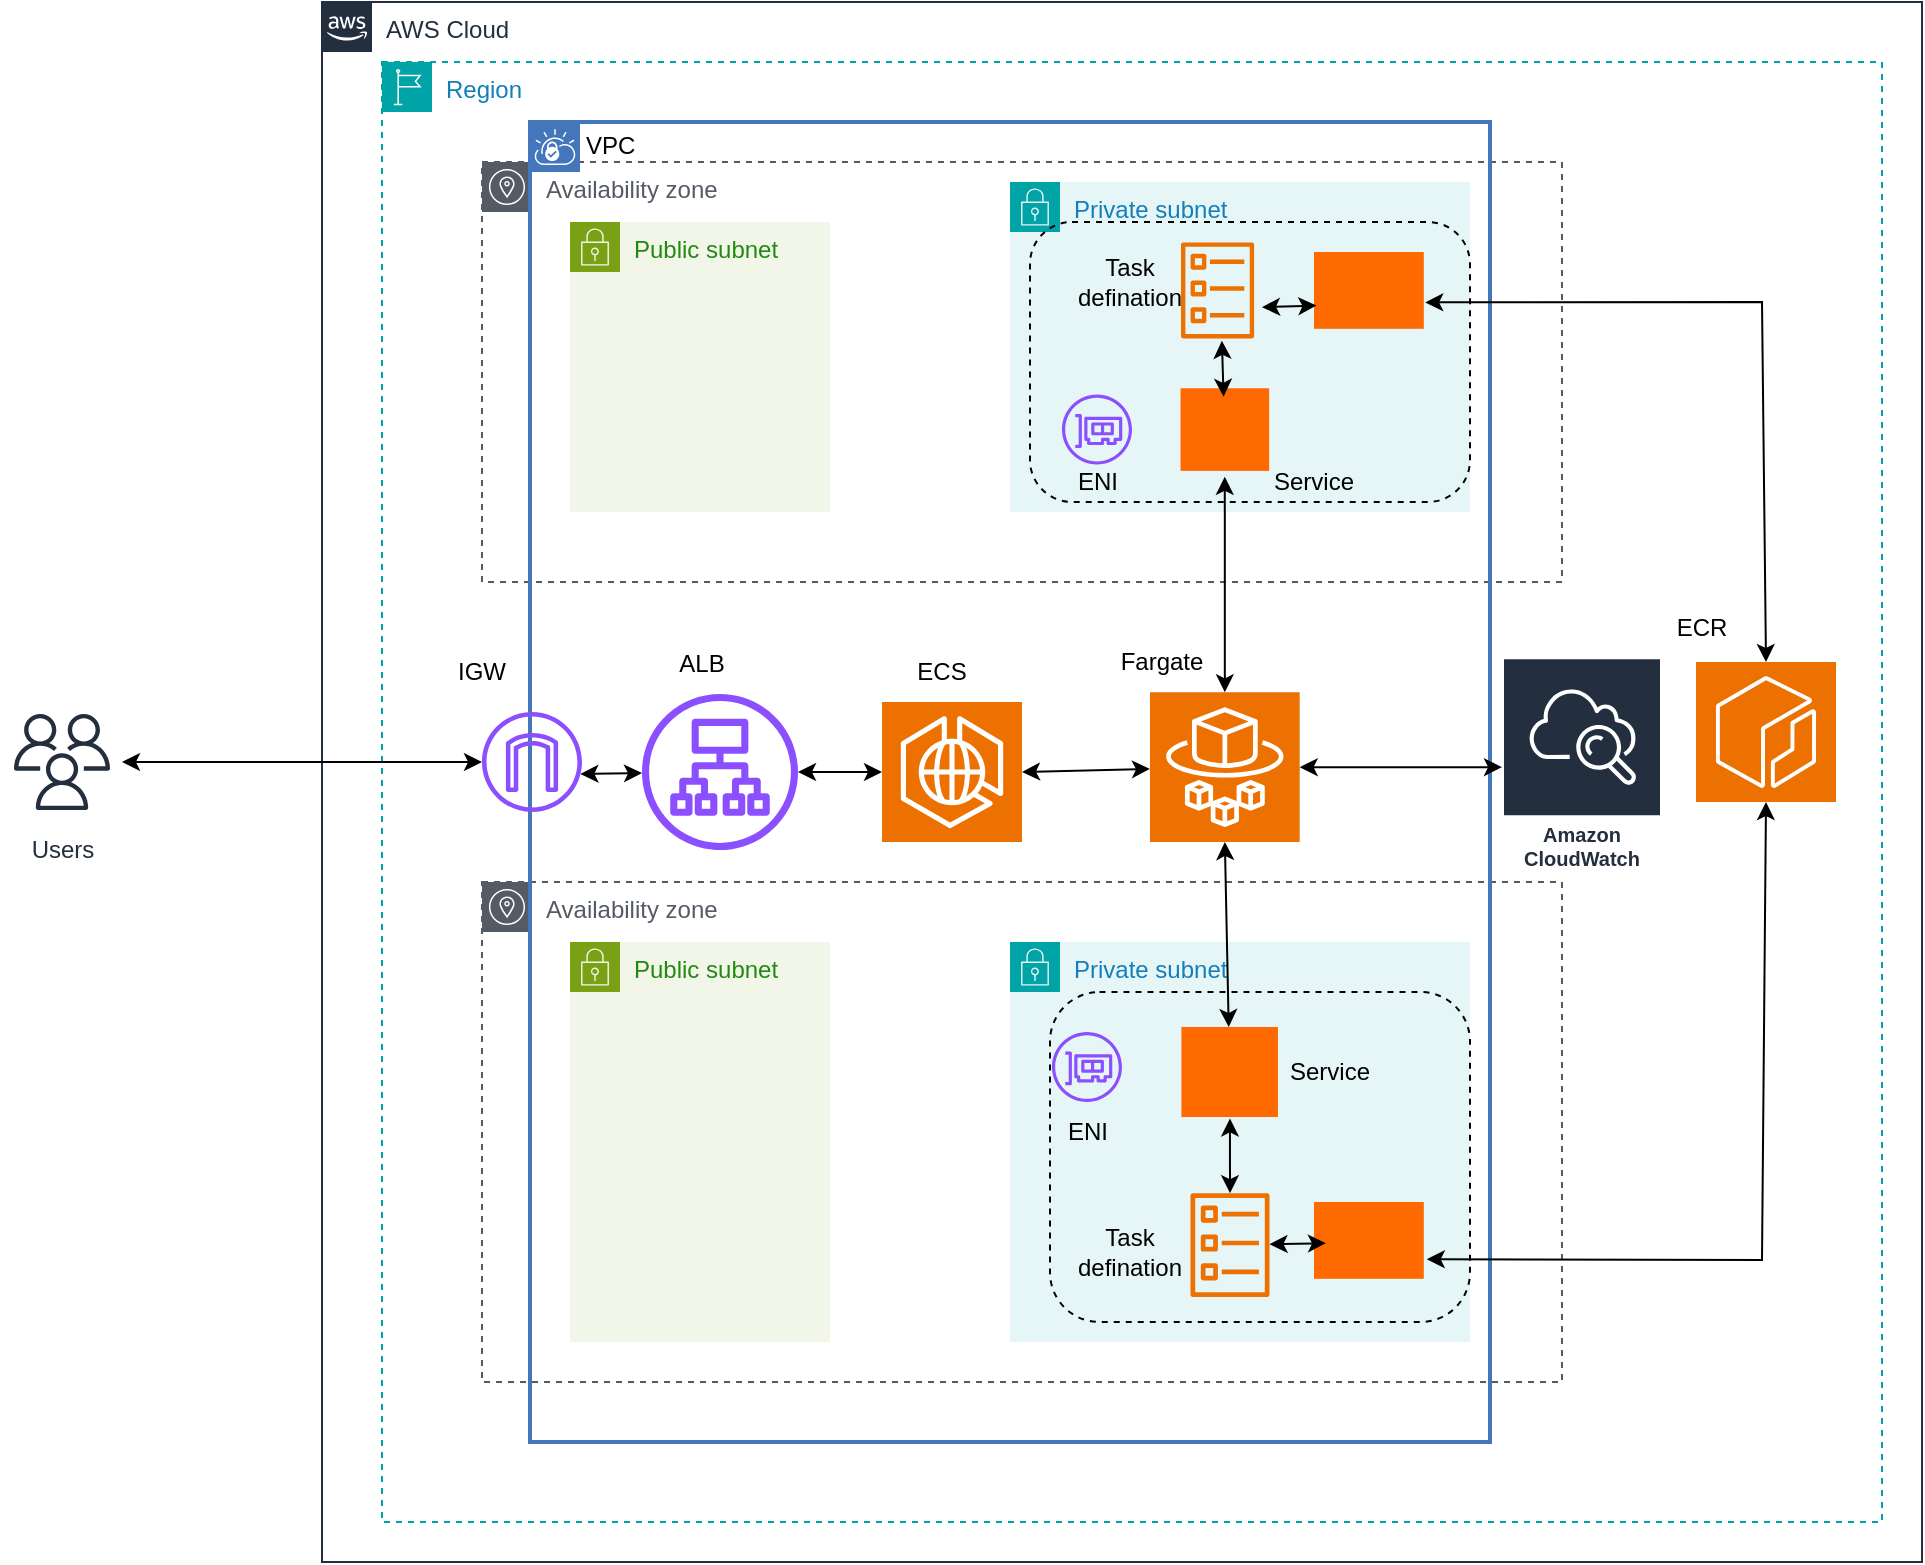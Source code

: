 <mxfile version="27.1.4">
  <diagram name="Page-1" id="Gt4rSvkoXAIowSFsf2So">
    <mxGraphModel dx="1816" dy="601" grid="1" gridSize="10" guides="1" tooltips="1" connect="1" arrows="1" fold="1" page="1" pageScale="1" pageWidth="827" pageHeight="1169" math="0" shadow="0">
      <root>
        <mxCell id="0" />
        <mxCell id="1" parent="0" />
        <mxCell id="jWPJw3Bh9C0VqqPIEeDd-1" value="AWS Cloud" style="points=[[0,0],[0.25,0],[0.5,0],[0.75,0],[1,0],[1,0.25],[1,0.5],[1,0.75],[1,1],[0.75,1],[0.5,1],[0.25,1],[0,1],[0,0.75],[0,0.5],[0,0.25]];outlineConnect=0;gradientColor=none;html=1;whiteSpace=wrap;fontSize=12;fontStyle=0;container=1;pointerEvents=0;collapsible=0;recursiveResize=0;shape=mxgraph.aws4.group;grIcon=mxgraph.aws4.group_aws_cloud_alt;strokeColor=#232F3E;fillColor=none;verticalAlign=top;align=left;spacingLeft=30;fontColor=#232F3E;dashed=0;" parent="1" vertex="1">
          <mxGeometry x="70" y="90" width="800" height="780" as="geometry" />
        </mxCell>
        <mxCell id="jWPJw3Bh9C0VqqPIEeDd-2" value="Region" style="points=[[0,0],[0.25,0],[0.5,0],[0.75,0],[1,0],[1,0.25],[1,0.5],[1,0.75],[1,1],[0.75,1],[0.5,1],[0.25,1],[0,1],[0,0.75],[0,0.5],[0,0.25]];outlineConnect=0;gradientColor=none;html=1;whiteSpace=wrap;fontSize=12;fontStyle=0;container=1;pointerEvents=0;collapsible=0;recursiveResize=0;shape=mxgraph.aws4.group;grIcon=mxgraph.aws4.group_region;strokeColor=#00A4A6;fillColor=none;verticalAlign=top;align=left;spacingLeft=30;fontColor=#147EBA;dashed=1;" parent="1" vertex="1">
          <mxGeometry x="100" y="120" width="750" height="730" as="geometry" />
        </mxCell>
        <mxCell id="jWPJw3Bh9C0VqqPIEeDd-3" value="Availability zone" style="sketch=0;outlineConnect=0;gradientColor=none;html=1;whiteSpace=wrap;fontSize=12;fontStyle=0;shape=mxgraph.aws4.group;grIcon=mxgraph.aws4.group_availability_zone;strokeColor=#545B64;fillColor=none;verticalAlign=top;align=left;spacingLeft=30;fontColor=#545B64;dashed=1;" parent="jWPJw3Bh9C0VqqPIEeDd-2" vertex="1">
          <mxGeometry x="50" y="50" width="540" height="210" as="geometry" />
        </mxCell>
        <mxCell id="jWPJw3Bh9C0VqqPIEeDd-4" value="Availability zone" style="sketch=0;outlineConnect=0;gradientColor=none;html=1;whiteSpace=wrap;fontSize=12;fontStyle=0;shape=mxgraph.aws4.group;grIcon=mxgraph.aws4.group_availability_zone;strokeColor=#545B64;fillColor=none;verticalAlign=top;align=left;spacingLeft=30;fontColor=#545B64;dashed=1;" parent="jWPJw3Bh9C0VqqPIEeDd-2" vertex="1">
          <mxGeometry x="50" y="410" width="540" height="250" as="geometry" />
        </mxCell>
        <mxCell id="3c9Dz0hG7qSsmAkLmXXz-1" value="VPC" style="shape=mxgraph.ibm.box;prType=vpc;fontStyle=0;verticalAlign=top;align=left;spacingLeft=32;spacingTop=4;fillColor=none;rounded=0;whiteSpace=wrap;html=1;strokeColor=#4376BB;strokeWidth=2;dashed=0;container=1;spacing=-4;collapsible=0;expand=0;recursiveResize=0;" vertex="1" parent="jWPJw3Bh9C0VqqPIEeDd-2">
          <mxGeometry x="74" y="30" width="480" height="660" as="geometry" />
        </mxCell>
        <mxCell id="3c9Dz0hG7qSsmAkLmXXz-2" value="Public subnet" style="points=[[0,0],[0.25,0],[0.5,0],[0.75,0],[1,0],[1,0.25],[1,0.5],[1,0.75],[1,1],[0.75,1],[0.5,1],[0.25,1],[0,1],[0,0.75],[0,0.5],[0,0.25]];outlineConnect=0;gradientColor=none;html=1;whiteSpace=wrap;fontSize=12;fontStyle=0;container=1;pointerEvents=0;collapsible=0;recursiveResize=0;shape=mxgraph.aws4.group;grIcon=mxgraph.aws4.group_security_group;grStroke=0;strokeColor=#7AA116;fillColor=#F2F6E8;verticalAlign=top;align=left;spacingLeft=30;fontColor=#248814;dashed=0;" vertex="1" parent="3c9Dz0hG7qSsmAkLmXXz-1">
          <mxGeometry x="20" y="50" width="130" height="145" as="geometry" />
        </mxCell>
        <mxCell id="3c9Dz0hG7qSsmAkLmXXz-3" value="Public subnet" style="points=[[0,0],[0.25,0],[0.5,0],[0.75,0],[1,0],[1,0.25],[1,0.5],[1,0.75],[1,1],[0.75,1],[0.5,1],[0.25,1],[0,1],[0,0.75],[0,0.5],[0,0.25]];outlineConnect=0;gradientColor=none;html=1;whiteSpace=wrap;fontSize=12;fontStyle=0;container=1;pointerEvents=0;collapsible=0;recursiveResize=0;shape=mxgraph.aws4.group;grIcon=mxgraph.aws4.group_security_group;grStroke=0;strokeColor=#7AA116;fillColor=#F2F6E8;verticalAlign=top;align=left;spacingLeft=30;fontColor=#248814;dashed=0;" vertex="1" parent="3c9Dz0hG7qSsmAkLmXXz-1">
          <mxGeometry x="20" y="410" width="130" height="200" as="geometry" />
        </mxCell>
        <mxCell id="3c9Dz0hG7qSsmAkLmXXz-4" value="Private subnet" style="points=[[0,0],[0.25,0],[0.5,0],[0.75,0],[1,0],[1,0.25],[1,0.5],[1,0.75],[1,1],[0.75,1],[0.5,1],[0.25,1],[0,1],[0,0.75],[0,0.5],[0,0.25]];outlineConnect=0;gradientColor=none;html=1;whiteSpace=wrap;fontSize=12;fontStyle=0;container=1;pointerEvents=0;collapsible=0;recursiveResize=0;shape=mxgraph.aws4.group;grIcon=mxgraph.aws4.group_security_group;grStroke=0;strokeColor=#00A4A6;fillColor=#E6F6F7;verticalAlign=top;align=left;spacingLeft=30;fontColor=#147EBA;dashed=0;" vertex="1" parent="3c9Dz0hG7qSsmAkLmXXz-1">
          <mxGeometry x="240" y="30" width="230" height="165" as="geometry" />
        </mxCell>
        <mxCell id="3c9Dz0hG7qSsmAkLmXXz-10" value="" style="points=[];aspect=fixed;html=1;align=center;shadow=0;dashed=0;fillColor=#FF6A00;strokeColor=none;shape=mxgraph.alibaba_cloud.ecs_elastic_compute_service;" vertex="1" parent="3c9Dz0hG7qSsmAkLmXXz-4">
          <mxGeometry x="85.28" y="103.14" width="44.3" height="41.29" as="geometry" />
        </mxCell>
        <mxCell id="3c9Dz0hG7qSsmAkLmXXz-5" value="Private subnet" style="points=[[0,0],[0.25,0],[0.5,0],[0.75,0],[1,0],[1,0.25],[1,0.5],[1,0.75],[1,1],[0.75,1],[0.5,1],[0.25,1],[0,1],[0,0.75],[0,0.5],[0,0.25]];outlineConnect=0;gradientColor=none;html=1;whiteSpace=wrap;fontSize=12;fontStyle=0;container=1;pointerEvents=0;collapsible=0;recursiveResize=0;shape=mxgraph.aws4.group;grIcon=mxgraph.aws4.group_security_group;grStroke=0;strokeColor=#00A4A6;fillColor=#E6F6F7;verticalAlign=top;align=left;spacingLeft=30;fontColor=#147EBA;dashed=0;" vertex="1" parent="3c9Dz0hG7qSsmAkLmXXz-1">
          <mxGeometry x="240" y="410" width="230" height="200" as="geometry" />
        </mxCell>
        <mxCell id="3c9Dz0hG7qSsmAkLmXXz-13" value="" style="points=[];aspect=fixed;html=1;align=center;shadow=0;dashed=0;fillColor=#FF6A00;strokeColor=none;shape=mxgraph.alibaba_cloud.eci_elastic_container_instance;" vertex="1" parent="3c9Dz0hG7qSsmAkLmXXz-5">
          <mxGeometry x="152" y="130" width="54.9" height="38.4" as="geometry" />
        </mxCell>
        <mxCell id="3c9Dz0hG7qSsmAkLmXXz-46" value="ENI" style="text;html=1;align=center;verticalAlign=middle;whiteSpace=wrap;rounded=0;" vertex="1" parent="3c9Dz0hG7qSsmAkLmXXz-5">
          <mxGeometry x="8.5" y="80" width="60" height="30" as="geometry" />
        </mxCell>
        <mxCell id="3c9Dz0hG7qSsmAkLmXXz-6" value="" style="sketch=0;points=[[0,0,0],[0.25,0,0],[0.5,0,0],[0.75,0,0],[1,0,0],[0,1,0],[0.25,1,0],[0.5,1,0],[0.75,1,0],[1,1,0],[0,0.25,0],[0,0.5,0],[0,0.75,0],[1,0.25,0],[1,0.5,0],[1,0.75,0]];outlineConnect=0;fontColor=#232F3E;fillColor=#ED7100;strokeColor=#ffffff;dashed=0;verticalLabelPosition=bottom;verticalAlign=top;align=center;html=1;fontSize=12;fontStyle=0;aspect=fixed;shape=mxgraph.aws4.resourceIcon;resIcon=mxgraph.aws4.ecs_anywhere;" vertex="1" parent="3c9Dz0hG7qSsmAkLmXXz-1">
          <mxGeometry x="176" y="290" width="70" height="70" as="geometry" />
        </mxCell>
        <mxCell id="3c9Dz0hG7qSsmAkLmXXz-7" value="" style="sketch=0;points=[[0,0,0],[0.25,0,0],[0.5,0,0],[0.75,0,0],[1,0,0],[0,1,0],[0.25,1,0],[0.5,1,0],[0.75,1,0],[1,1,0],[0,0.25,0],[0,0.5,0],[0,0.75,0],[1,0.25,0],[1,0.5,0],[1,0.75,0]];outlineConnect=0;fontColor=#232F3E;fillColor=#ED7100;strokeColor=#ffffff;dashed=0;verticalLabelPosition=bottom;verticalAlign=top;align=center;html=1;fontSize=12;fontStyle=0;aspect=fixed;shape=mxgraph.aws4.resourceIcon;resIcon=mxgraph.aws4.fargate;" vertex="1" parent="3c9Dz0hG7qSsmAkLmXXz-1">
          <mxGeometry x="310" y="285.15" width="74.85" height="74.85" as="geometry" />
        </mxCell>
        <mxCell id="3c9Dz0hG7qSsmAkLmXXz-9" value="" style="sketch=0;outlineConnect=0;fontColor=#232F3E;gradientColor=none;fillColor=#8C4FFF;strokeColor=none;dashed=0;verticalLabelPosition=bottom;verticalAlign=top;align=center;html=1;fontSize=12;fontStyle=0;aspect=fixed;pointerEvents=1;shape=mxgraph.aws4.application_load_balancer;" vertex="1" parent="3c9Dz0hG7qSsmAkLmXXz-1">
          <mxGeometry x="56" y="286" width="78" height="78" as="geometry" />
        </mxCell>
        <mxCell id="3c9Dz0hG7qSsmAkLmXXz-12" value="" style="points=[];aspect=fixed;html=1;align=center;shadow=0;dashed=0;fillColor=#FF6A00;strokeColor=none;shape=mxgraph.alibaba_cloud.eci_elastic_container_instance;" vertex="1" parent="3c9Dz0hG7qSsmAkLmXXz-1">
          <mxGeometry x="392" y="65" width="54.9" height="38.4" as="geometry" />
        </mxCell>
        <mxCell id="3c9Dz0hG7qSsmAkLmXXz-17" value="" style="sketch=0;outlineConnect=0;fontColor=#232F3E;gradientColor=none;fillColor=#ED7100;strokeColor=none;dashed=0;verticalLabelPosition=bottom;verticalAlign=top;align=center;html=1;fontSize=12;fontStyle=0;aspect=fixed;pointerEvents=1;shape=mxgraph.aws4.ecs_task;" vertex="1" parent="3c9Dz0hG7qSsmAkLmXXz-1">
          <mxGeometry x="330" y="535.58" width="40" height="51.89" as="geometry" />
        </mxCell>
        <mxCell id="3c9Dz0hG7qSsmAkLmXXz-21" value="" style="sketch=0;outlineConnect=0;fontColor=#232F3E;gradientColor=none;fillColor=#8C4FFF;strokeColor=none;dashed=0;verticalLabelPosition=bottom;verticalAlign=top;align=center;html=1;fontSize=12;fontStyle=0;aspect=fixed;pointerEvents=1;shape=mxgraph.aws4.elastic_network_interface;" vertex="1" parent="3c9Dz0hG7qSsmAkLmXXz-1">
          <mxGeometry x="261" y="455" width="35" height="35" as="geometry" />
        </mxCell>
        <mxCell id="3c9Dz0hG7qSsmAkLmXXz-20" value="" style="sketch=0;outlineConnect=0;fontColor=#232F3E;gradientColor=none;fillColor=#8C4FFF;strokeColor=none;dashed=0;verticalLabelPosition=bottom;verticalAlign=top;align=center;html=1;fontSize=12;fontStyle=0;aspect=fixed;pointerEvents=1;shape=mxgraph.aws4.elastic_network_interface;" vertex="1" parent="3c9Dz0hG7qSsmAkLmXXz-1">
          <mxGeometry x="266" y="136.29" width="35" height="35" as="geometry" />
        </mxCell>
        <mxCell id="3c9Dz0hG7qSsmAkLmXXz-15" value="" style="sketch=0;outlineConnect=0;fontColor=#232F3E;gradientColor=none;fillColor=#8C4FFF;strokeColor=none;dashed=0;verticalLabelPosition=bottom;verticalAlign=top;align=center;html=1;fontSize=12;fontStyle=0;aspect=fixed;pointerEvents=1;shape=mxgraph.aws4.internet_gateway;" vertex="1" parent="3c9Dz0hG7qSsmAkLmXXz-1">
          <mxGeometry x="-24" y="295" width="50" height="50" as="geometry" />
        </mxCell>
        <mxCell id="3c9Dz0hG7qSsmAkLmXXz-23" value="" style="endArrow=classic;startArrow=classic;html=1;rounded=0;exitX=0.984;exitY=0.62;exitDx=0;exitDy=0;exitPerimeter=0;" edge="1" parent="3c9Dz0hG7qSsmAkLmXXz-1" source="3c9Dz0hG7qSsmAkLmXXz-15" target="3c9Dz0hG7qSsmAkLmXXz-9">
          <mxGeometry width="50" height="50" relative="1" as="geometry">
            <mxPoint x="236" y="250" as="sourcePoint" />
            <mxPoint x="286" y="200" as="targetPoint" />
          </mxGeometry>
        </mxCell>
        <mxCell id="3c9Dz0hG7qSsmAkLmXXz-24" value="" style="endArrow=classic;startArrow=classic;html=1;rounded=0;" edge="1" parent="3c9Dz0hG7qSsmAkLmXXz-1" source="3c9Dz0hG7qSsmAkLmXXz-9" target="3c9Dz0hG7qSsmAkLmXXz-6">
          <mxGeometry width="50" height="50" relative="1" as="geometry">
            <mxPoint x="396" y="340" as="sourcePoint" />
            <mxPoint x="446" y="290" as="targetPoint" />
          </mxGeometry>
        </mxCell>
        <mxCell id="3c9Dz0hG7qSsmAkLmXXz-25" value="" style="endArrow=classic;startArrow=classic;html=1;rounded=0;exitX=1;exitY=0.5;exitDx=0;exitDy=0;exitPerimeter=0;" edge="1" parent="3c9Dz0hG7qSsmAkLmXXz-1" source="3c9Dz0hG7qSsmAkLmXXz-6" target="3c9Dz0hG7qSsmAkLmXXz-7">
          <mxGeometry width="50" height="50" relative="1" as="geometry">
            <mxPoint x="396" y="340" as="sourcePoint" />
            <mxPoint x="446" y="290" as="targetPoint" />
          </mxGeometry>
        </mxCell>
        <mxCell id="3c9Dz0hG7qSsmAkLmXXz-26" value="" style="endArrow=classic;startArrow=classic;html=1;rounded=0;exitX=0.499;exitY=1.072;exitDx=0;exitDy=0;exitPerimeter=0;entryX=0.5;entryY=0;entryDx=0;entryDy=0;entryPerimeter=0;" edge="1" parent="3c9Dz0hG7qSsmAkLmXXz-1" source="3c9Dz0hG7qSsmAkLmXXz-10" target="3c9Dz0hG7qSsmAkLmXXz-7">
          <mxGeometry width="50" height="50" relative="1" as="geometry">
            <mxPoint x="396" y="340" as="sourcePoint" />
            <mxPoint x="446" y="290" as="targetPoint" />
          </mxGeometry>
        </mxCell>
        <mxCell id="3c9Dz0hG7qSsmAkLmXXz-16" value="" style="sketch=0;outlineConnect=0;fontColor=#232F3E;gradientColor=none;fillColor=#ED7100;strokeColor=none;dashed=0;verticalLabelPosition=bottom;verticalAlign=top;align=center;html=1;fontSize=12;fontStyle=0;aspect=fixed;pointerEvents=1;shape=mxgraph.aws4.ecs_task;" vertex="1" parent="3c9Dz0hG7qSsmAkLmXXz-1">
          <mxGeometry x="325.28" y="60.2" width="37" height="48" as="geometry" />
        </mxCell>
        <mxCell id="3c9Dz0hG7qSsmAkLmXXz-27" value="" style="endArrow=classic;startArrow=classic;html=1;rounded=0;exitX=0.559;exitY=1.025;exitDx=0;exitDy=0;exitPerimeter=0;entryX=0.486;entryY=0.103;entryDx=0;entryDy=0;entryPerimeter=0;" edge="1" parent="3c9Dz0hG7qSsmAkLmXXz-1" source="3c9Dz0hG7qSsmAkLmXXz-16" target="3c9Dz0hG7qSsmAkLmXXz-10">
          <mxGeometry width="50" height="50" relative="1" as="geometry">
            <mxPoint x="396" y="280" as="sourcePoint" />
            <mxPoint x="446" y="230" as="targetPoint" />
          </mxGeometry>
        </mxCell>
        <mxCell id="3c9Dz0hG7qSsmAkLmXXz-29" value="" style="endArrow=classic;startArrow=classic;html=1;rounded=0;exitX=1.108;exitY=0.675;exitDx=0;exitDy=0;exitPerimeter=0;entryX=0.022;entryY=0.698;entryDx=0;entryDy=0;entryPerimeter=0;" edge="1" parent="3c9Dz0hG7qSsmAkLmXXz-1" source="3c9Dz0hG7qSsmAkLmXXz-16" target="3c9Dz0hG7qSsmAkLmXXz-12">
          <mxGeometry width="50" height="50" relative="1" as="geometry">
            <mxPoint x="396" y="90" as="sourcePoint" />
            <mxPoint x="446" y="40" as="targetPoint" />
          </mxGeometry>
        </mxCell>
        <mxCell id="3c9Dz0hG7qSsmAkLmXXz-32" value="" style="endArrow=classic;startArrow=classic;html=1;rounded=0;exitX=0.5;exitY=1;exitDx=0;exitDy=0;exitPerimeter=0;" edge="1" parent="3c9Dz0hG7qSsmAkLmXXz-1" source="3c9Dz0hG7qSsmAkLmXXz-7" target="3c9Dz0hG7qSsmAkLmXXz-11">
          <mxGeometry width="50" height="50" relative="1" as="geometry">
            <mxPoint x="396" y="420" as="sourcePoint" />
            <mxPoint x="446" y="370" as="targetPoint" />
          </mxGeometry>
        </mxCell>
        <mxCell id="3c9Dz0hG7qSsmAkLmXXz-11" value="" style="points=[];aspect=fixed;html=1;align=center;shadow=0;dashed=0;fillColor=#FF6A00;strokeColor=none;shape=mxgraph.alibaba_cloud.ecs_elastic_compute_service;" vertex="1" parent="3c9Dz0hG7qSsmAkLmXXz-1">
          <mxGeometry x="325.7" y="452.5" width="48.27" height="45" as="geometry" />
        </mxCell>
        <mxCell id="3c9Dz0hG7qSsmAkLmXXz-33" value="" style="endArrow=classic;startArrow=classic;html=1;rounded=0;exitX=0.503;exitY=1.016;exitDx=0;exitDy=0;exitPerimeter=0;" edge="1" parent="3c9Dz0hG7qSsmAkLmXXz-1" source="3c9Dz0hG7qSsmAkLmXXz-11" target="3c9Dz0hG7qSsmAkLmXXz-17">
          <mxGeometry width="50" height="50" relative="1" as="geometry">
            <mxPoint x="396" y="510" as="sourcePoint" />
            <mxPoint x="446" y="460" as="targetPoint" />
          </mxGeometry>
        </mxCell>
        <mxCell id="3c9Dz0hG7qSsmAkLmXXz-34" value="" style="endArrow=classic;startArrow=classic;html=1;rounded=0;entryX=0.109;entryY=0.536;entryDx=0;entryDy=0;entryPerimeter=0;" edge="1" parent="3c9Dz0hG7qSsmAkLmXXz-1" source="3c9Dz0hG7qSsmAkLmXXz-17" target="3c9Dz0hG7qSsmAkLmXXz-13">
          <mxGeometry width="50" height="50" relative="1" as="geometry">
            <mxPoint x="396" y="510" as="sourcePoint" />
            <mxPoint x="446" y="460" as="targetPoint" />
          </mxGeometry>
        </mxCell>
        <mxCell id="3c9Dz0hG7qSsmAkLmXXz-38" value="" style="rounded=1;whiteSpace=wrap;html=1;fillColor=none;dashed=1;" vertex="1" parent="3c9Dz0hG7qSsmAkLmXXz-1">
          <mxGeometry x="260" y="435" width="210" height="165" as="geometry" />
        </mxCell>
        <mxCell id="3c9Dz0hG7qSsmAkLmXXz-39" value="" style="rounded=1;whiteSpace=wrap;html=1;fillColor=none;dashed=1;" vertex="1" parent="3c9Dz0hG7qSsmAkLmXXz-1">
          <mxGeometry x="250" y="50" width="220" height="140" as="geometry" />
        </mxCell>
        <mxCell id="3c9Dz0hG7qSsmAkLmXXz-41" value="ALB" style="text;html=1;align=center;verticalAlign=middle;whiteSpace=wrap;rounded=0;" vertex="1" parent="3c9Dz0hG7qSsmAkLmXXz-1">
          <mxGeometry x="56" y="256" width="60" height="30" as="geometry" />
        </mxCell>
        <mxCell id="3c9Dz0hG7qSsmAkLmXXz-42" value="ECS" style="text;html=1;align=center;verticalAlign=middle;whiteSpace=wrap;rounded=0;" vertex="1" parent="3c9Dz0hG7qSsmAkLmXXz-1">
          <mxGeometry x="176" y="260" width="60" height="30" as="geometry" />
        </mxCell>
        <mxCell id="3c9Dz0hG7qSsmAkLmXXz-43" value="Fargate" style="text;html=1;align=center;verticalAlign=middle;whiteSpace=wrap;rounded=0;" vertex="1" parent="3c9Dz0hG7qSsmAkLmXXz-1">
          <mxGeometry x="286" y="255.15" width="60" height="30" as="geometry" />
        </mxCell>
        <mxCell id="3c9Dz0hG7qSsmAkLmXXz-45" value="ENI" style="text;html=1;align=center;verticalAlign=middle;whiteSpace=wrap;rounded=0;" vertex="1" parent="3c9Dz0hG7qSsmAkLmXXz-1">
          <mxGeometry x="253.5" y="165.0" width="60" height="30" as="geometry" />
        </mxCell>
        <mxCell id="3c9Dz0hG7qSsmAkLmXXz-47" value="Service" style="text;html=1;align=center;verticalAlign=middle;whiteSpace=wrap;rounded=0;" vertex="1" parent="3c9Dz0hG7qSsmAkLmXXz-1">
          <mxGeometry x="370" y="460" width="60" height="30" as="geometry" />
        </mxCell>
        <mxCell id="3c9Dz0hG7qSsmAkLmXXz-48" value="Service" style="text;html=1;align=center;verticalAlign=middle;whiteSpace=wrap;rounded=0;" vertex="1" parent="3c9Dz0hG7qSsmAkLmXXz-1">
          <mxGeometry x="362.28" y="165.0" width="60" height="30" as="geometry" />
        </mxCell>
        <mxCell id="3c9Dz0hG7qSsmAkLmXXz-49" value="Task defination" style="text;html=1;align=center;verticalAlign=middle;whiteSpace=wrap;rounded=0;" vertex="1" parent="3c9Dz0hG7qSsmAkLmXXz-1">
          <mxGeometry x="270" y="65" width="60" height="30" as="geometry" />
        </mxCell>
        <mxCell id="3c9Dz0hG7qSsmAkLmXXz-50" value="Task defination" style="text;html=1;align=center;verticalAlign=middle;whiteSpace=wrap;rounded=0;" vertex="1" parent="3c9Dz0hG7qSsmAkLmXXz-1">
          <mxGeometry x="270" y="550" width="60" height="30" as="geometry" />
        </mxCell>
        <mxCell id="3c9Dz0hG7qSsmAkLmXXz-8" value="" style="sketch=0;points=[[0,0,0],[0.25,0,0],[0.5,0,0],[0.75,0,0],[1,0,0],[0,1,0],[0.25,1,0],[0.5,1,0],[0.75,1,0],[1,1,0],[0,0.25,0],[0,0.5,0],[0,0.75,0],[1,0.25,0],[1,0.5,0],[1,0.75,0]];outlineConnect=0;fontColor=#232F3E;fillColor=#ED7100;strokeColor=#ffffff;dashed=0;verticalLabelPosition=bottom;verticalAlign=top;align=center;html=1;fontSize=12;fontStyle=0;aspect=fixed;shape=mxgraph.aws4.resourceIcon;resIcon=mxgraph.aws4.ecr;" vertex="1" parent="jWPJw3Bh9C0VqqPIEeDd-2">
          <mxGeometry x="657" y="300" width="70" height="70" as="geometry" />
        </mxCell>
        <mxCell id="3c9Dz0hG7qSsmAkLmXXz-19" value="Amazon CloudWatch" style="sketch=0;outlineConnect=0;fontColor=#232F3E;gradientColor=none;strokeColor=#ffffff;fillColor=#232F3E;dashed=0;verticalLabelPosition=middle;verticalAlign=bottom;align=center;html=1;whiteSpace=wrap;fontSize=10;fontStyle=1;spacing=3;shape=mxgraph.aws4.productIcon;prIcon=mxgraph.aws4.cloudwatch;" vertex="1" parent="jWPJw3Bh9C0VqqPIEeDd-2">
          <mxGeometry x="560" y="297.58" width="80" height="110" as="geometry" />
        </mxCell>
        <mxCell id="3c9Dz0hG7qSsmAkLmXXz-28" value="" style="endArrow=classic;startArrow=classic;html=1;rounded=0;exitX=1;exitY=0.5;exitDx=0;exitDy=0;exitPerimeter=0;" edge="1" parent="jWPJw3Bh9C0VqqPIEeDd-2" source="3c9Dz0hG7qSsmAkLmXXz-7" target="3c9Dz0hG7qSsmAkLmXXz-19">
          <mxGeometry width="50" height="50" relative="1" as="geometry">
            <mxPoint x="470" y="470" as="sourcePoint" />
            <mxPoint x="520" y="420" as="targetPoint" />
          </mxGeometry>
        </mxCell>
        <mxCell id="3c9Dz0hG7qSsmAkLmXXz-30" value="" style="endArrow=classic;startArrow=classic;html=1;rounded=0;exitX=1.013;exitY=0.656;exitDx=0;exitDy=0;exitPerimeter=0;entryX=0.5;entryY=0;entryDx=0;entryDy=0;entryPerimeter=0;" edge="1" parent="jWPJw3Bh9C0VqqPIEeDd-2" source="3c9Dz0hG7qSsmAkLmXXz-12" target="3c9Dz0hG7qSsmAkLmXXz-8">
          <mxGeometry width="50" height="50" relative="1" as="geometry">
            <mxPoint x="470" y="120" as="sourcePoint" />
            <mxPoint x="520" y="70" as="targetPoint" />
            <Array as="points">
              <mxPoint x="690" y="120" />
            </Array>
          </mxGeometry>
        </mxCell>
        <mxCell id="3c9Dz0hG7qSsmAkLmXXz-31" value="" style="endArrow=classic;startArrow=classic;html=1;rounded=0;entryX=0.5;entryY=1;entryDx=0;entryDy=0;entryPerimeter=0;exitX=1.027;exitY=0.745;exitDx=0;exitDy=0;exitPerimeter=0;" edge="1" parent="jWPJw3Bh9C0VqqPIEeDd-2" source="3c9Dz0hG7qSsmAkLmXXz-13" target="3c9Dz0hG7qSsmAkLmXXz-8">
          <mxGeometry width="50" height="50" relative="1" as="geometry">
            <mxPoint x="470" y="450" as="sourcePoint" />
            <mxPoint x="520" y="400" as="targetPoint" />
            <Array as="points">
              <mxPoint x="690" y="599" />
            </Array>
          </mxGeometry>
        </mxCell>
        <mxCell id="3c9Dz0hG7qSsmAkLmXXz-40" value="IGW" style="text;html=1;align=center;verticalAlign=middle;whiteSpace=wrap;rounded=0;" vertex="1" parent="jWPJw3Bh9C0VqqPIEeDd-2">
          <mxGeometry x="20" y="290" width="60" height="30" as="geometry" />
        </mxCell>
        <mxCell id="3c9Dz0hG7qSsmAkLmXXz-44" value="ECR" style="text;html=1;align=center;verticalAlign=middle;whiteSpace=wrap;rounded=0;" vertex="1" parent="jWPJw3Bh9C0VqqPIEeDd-2">
          <mxGeometry x="630" y="267.58" width="60" height="30" as="geometry" />
        </mxCell>
        <mxCell id="3c9Dz0hG7qSsmAkLmXXz-14" value="Users" style="sketch=0;outlineConnect=0;fontColor=#232F3E;gradientColor=none;strokeColor=#232F3E;fillColor=#ffffff;dashed=0;verticalLabelPosition=bottom;verticalAlign=top;align=center;html=1;fontSize=12;fontStyle=0;aspect=fixed;shape=mxgraph.aws4.resourceIcon;resIcon=mxgraph.aws4.users;" vertex="1" parent="1">
          <mxGeometry x="-90" y="440" width="60" height="60" as="geometry" />
        </mxCell>
        <mxCell id="3c9Dz0hG7qSsmAkLmXXz-22" value="" style="endArrow=classic;startArrow=classic;html=1;rounded=0;" edge="1" parent="1" source="3c9Dz0hG7qSsmAkLmXXz-14" target="3c9Dz0hG7qSsmAkLmXXz-15">
          <mxGeometry width="50" height="50" relative="1" as="geometry">
            <mxPoint x="280" y="560" as="sourcePoint" />
            <mxPoint x="330" y="510" as="targetPoint" />
          </mxGeometry>
        </mxCell>
      </root>
    </mxGraphModel>
  </diagram>
</mxfile>
